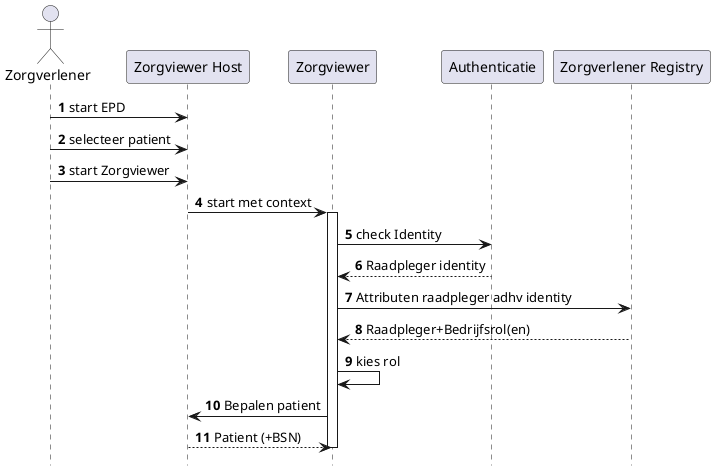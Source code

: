 @startuml
hide footbox
autonumber

actor Zorgverlener
participant "Zorgviewer Host" as EPD
participant Zorgviewer
participant Authenticatie
participant "Zorgverlener Registry" as ZorgverlenerRegistry

Zorgverlener->EPD: start EPD
Zorgverlener->EPD: selecteer patient
Zorgverlener->EPD: start Zorgviewer
EPD->Zorgviewer: start met context

activate Zorgviewer
Zorgviewer->Authenticatie: check Identity
Authenticatie-->Zorgviewer: Raadpleger identity
Zorgviewer->ZorgverlenerRegistry: Attributen raadpleger adhv identity
ZorgverlenerRegistry-->Zorgviewer: Raadpleger+Bedrijfsrol(en)
Zorgviewer->Zorgviewer: kies rol
Zorgviewer->EPD: Bepalen patient
EPD-->Zorgviewer: Patient (+BSN)
deactivate Zorgviewer

@enduml